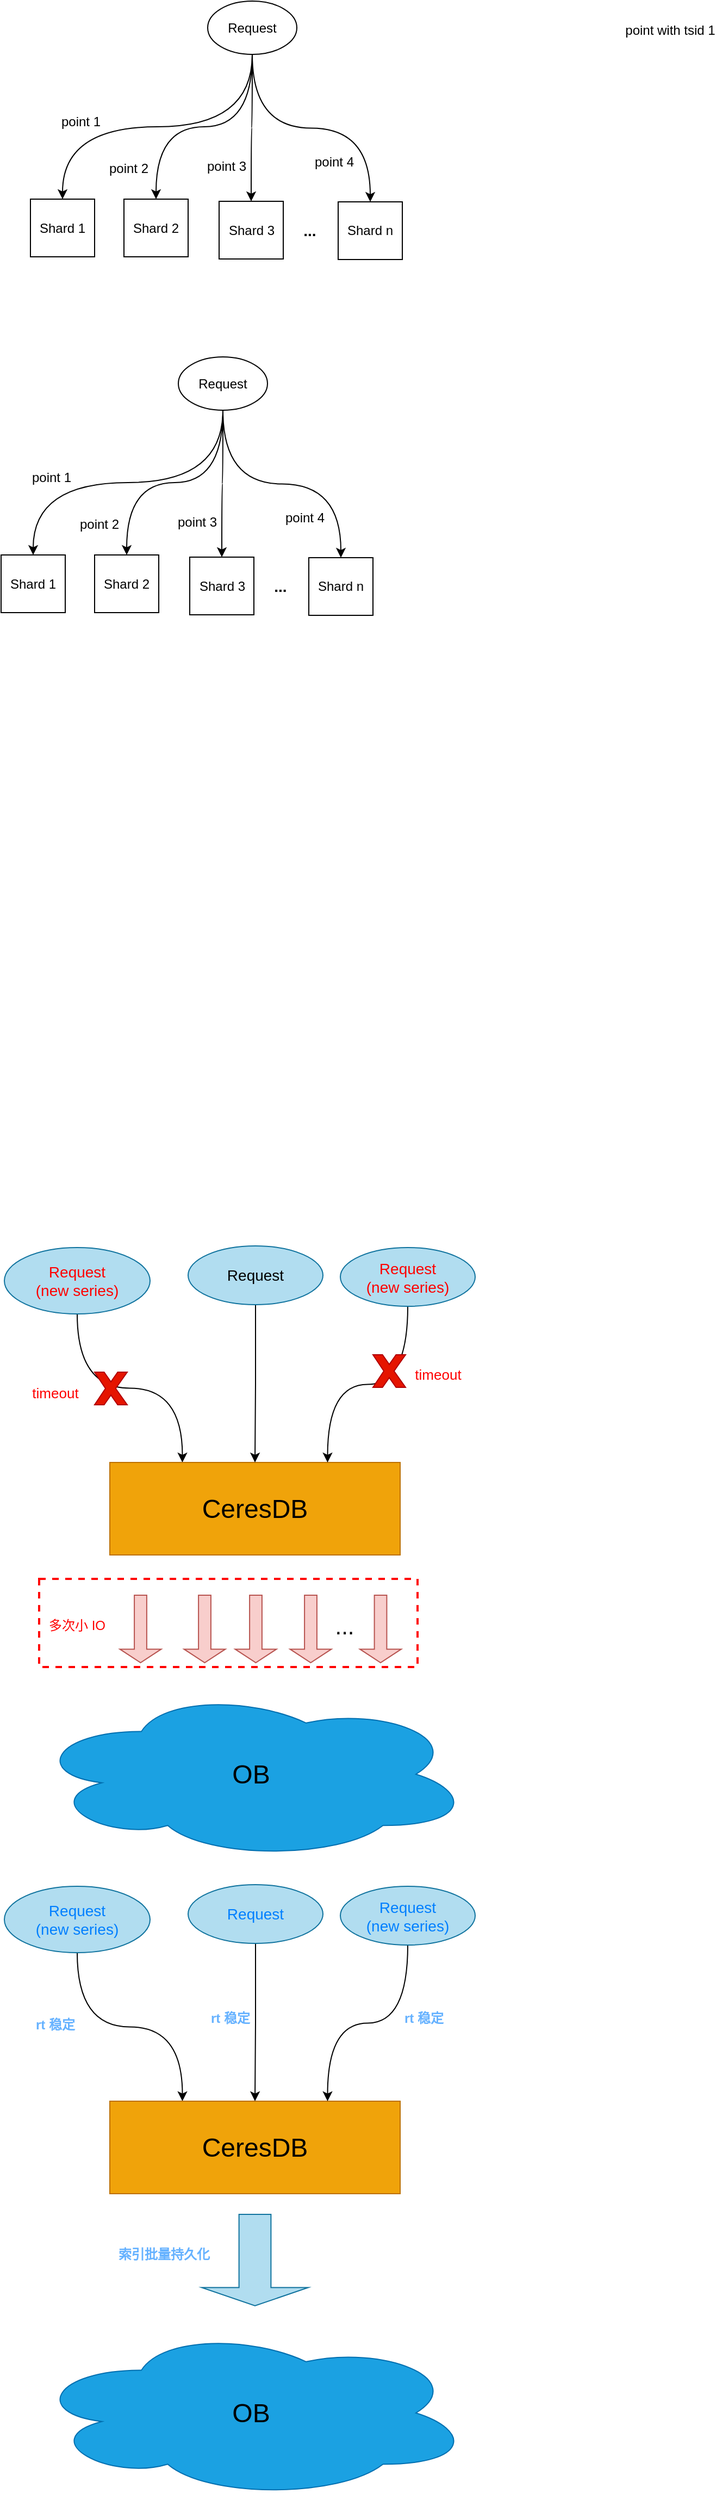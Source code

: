 <mxfile version="24.2.5" type="github">
  <diagram name="第 1 页" id="4eD5olztFj8iXB_CzwBV">
    <mxGraphModel dx="1414" dy="676" grid="0" gridSize="10" guides="1" tooltips="1" connect="1" arrows="1" fold="1" page="1" pageScale="1" pageWidth="827" pageHeight="1169" math="0" shadow="0">
      <root>
        <mxCell id="0" />
        <mxCell id="1" parent="0" />
        <mxCell id="aEpaKAEor4tGHaOe5oYI-53" value="" style="rounded=0;whiteSpace=wrap;html=1;dashed=1;strokeWidth=2;strokeColor=#FF0000;" parent="1" vertex="1">
          <mxGeometry x="189" y="1541" width="348" height="81" as="geometry" />
        </mxCell>
        <mxCell id="8xl8P2f6IacvxI6EaS5q-1" value="Shard 1" style="rounded=0;whiteSpace=wrap;html=1;" parent="1" vertex="1">
          <mxGeometry x="181" y="273" width="59" height="53" as="geometry" />
        </mxCell>
        <mxCell id="8xl8P2f6IacvxI6EaS5q-8" style="edgeStyle=orthogonalEdgeStyle;rounded=0;orthogonalLoop=1;jettySize=auto;html=1;exitX=0.5;exitY=1;exitDx=0;exitDy=0;entryX=0.5;entryY=0;entryDx=0;entryDy=0;curved=1;" parent="1" source="8xl8P2f6IacvxI6EaS5q-2" target="8xl8P2f6IacvxI6EaS5q-1" edge="1">
          <mxGeometry relative="1" as="geometry" />
        </mxCell>
        <mxCell id="8xl8P2f6IacvxI6EaS5q-9" style="edgeStyle=orthogonalEdgeStyle;rounded=0;orthogonalLoop=1;jettySize=auto;html=1;exitX=0.5;exitY=1;exitDx=0;exitDy=0;curved=1;" parent="1" source="8xl8P2f6IacvxI6EaS5q-2" target="8xl8P2f6IacvxI6EaS5q-4" edge="1">
          <mxGeometry relative="1" as="geometry" />
        </mxCell>
        <mxCell id="8xl8P2f6IacvxI6EaS5q-10" style="edgeStyle=orthogonalEdgeStyle;rounded=0;orthogonalLoop=1;jettySize=auto;html=1;exitX=0.5;exitY=1;exitDx=0;exitDy=0;curved=1;" parent="1" source="8xl8P2f6IacvxI6EaS5q-2" target="8xl8P2f6IacvxI6EaS5q-5" edge="1">
          <mxGeometry relative="1" as="geometry" />
        </mxCell>
        <mxCell id="8xl8P2f6IacvxI6EaS5q-11" style="edgeStyle=orthogonalEdgeStyle;rounded=0;orthogonalLoop=1;jettySize=auto;html=1;exitX=0.5;exitY=1;exitDx=0;exitDy=0;entryX=0.5;entryY=0;entryDx=0;entryDy=0;curved=1;" parent="1" source="8xl8P2f6IacvxI6EaS5q-2" target="8xl8P2f6IacvxI6EaS5q-6" edge="1">
          <mxGeometry relative="1" as="geometry" />
        </mxCell>
        <mxCell id="8xl8P2f6IacvxI6EaS5q-2" value="Request" style="ellipse;whiteSpace=wrap;html=1;" parent="1" vertex="1">
          <mxGeometry x="344" y="91" width="82" height="49" as="geometry" />
        </mxCell>
        <mxCell id="8xl8P2f6IacvxI6EaS5q-4" value="Shard 2" style="rounded=0;whiteSpace=wrap;html=1;" parent="1" vertex="1">
          <mxGeometry x="267" y="273" width="59" height="53" as="geometry" />
        </mxCell>
        <mxCell id="8xl8P2f6IacvxI6EaS5q-5" value="Shard 3" style="rounded=0;whiteSpace=wrap;html=1;" parent="1" vertex="1">
          <mxGeometry x="354.5" y="275" width="59" height="53" as="geometry" />
        </mxCell>
        <mxCell id="8xl8P2f6IacvxI6EaS5q-6" value="Shard n" style="rounded=0;whiteSpace=wrap;html=1;" parent="1" vertex="1">
          <mxGeometry x="464" y="275.5" width="59" height="53" as="geometry" />
        </mxCell>
        <mxCell id="8xl8P2f6IacvxI6EaS5q-7" value="&lt;font style=&quot;font-size: 14px;&quot;&gt;&lt;b&gt;...&lt;/b&gt;&lt;/font&gt;" style="text;html=1;align=center;verticalAlign=middle;whiteSpace=wrap;rounded=0;" parent="1" vertex="1">
          <mxGeometry x="408" y="287" width="60" height="30" as="geometry" />
        </mxCell>
        <mxCell id="8xl8P2f6IacvxI6EaS5q-12" value="point 1" style="text;html=1;align=center;verticalAlign=middle;whiteSpace=wrap;rounded=0;" parent="1" vertex="1">
          <mxGeometry x="181" y="187" width="93" height="30" as="geometry" />
        </mxCell>
        <mxCell id="8xl8P2f6IacvxI6EaS5q-13" value="point with tsid 1" style="text;html=1;align=center;verticalAlign=middle;whiteSpace=wrap;rounded=0;" parent="1" vertex="1">
          <mxGeometry x="723" y="103" width="93" height="30" as="geometry" />
        </mxCell>
        <mxCell id="8xl8P2f6IacvxI6EaS5q-14" value="point 2" style="text;html=1;align=center;verticalAlign=middle;whiteSpace=wrap;rounded=0;" parent="1" vertex="1">
          <mxGeometry x="225" y="230" width="93" height="30" as="geometry" />
        </mxCell>
        <mxCell id="8xl8P2f6IacvxI6EaS5q-15" value="point 3" style="text;html=1;align=center;verticalAlign=middle;whiteSpace=wrap;rounded=0;" parent="1" vertex="1">
          <mxGeometry x="315" y="228" width="93" height="30" as="geometry" />
        </mxCell>
        <mxCell id="8xl8P2f6IacvxI6EaS5q-16" value="point 4" style="text;html=1;align=center;verticalAlign=middle;whiteSpace=wrap;rounded=0;" parent="1" vertex="1">
          <mxGeometry x="414" y="224" width="93" height="30" as="geometry" />
        </mxCell>
        <mxCell id="aEpaKAEor4tGHaOe5oYI-1" value="Shard 1" style="rounded=0;whiteSpace=wrap;html=1;" parent="1" vertex="1">
          <mxGeometry x="154" y="600" width="59" height="53" as="geometry" />
        </mxCell>
        <mxCell id="aEpaKAEor4tGHaOe5oYI-2" style="edgeStyle=orthogonalEdgeStyle;rounded=0;orthogonalLoop=1;jettySize=auto;html=1;exitX=0.5;exitY=1;exitDx=0;exitDy=0;entryX=0.5;entryY=0;entryDx=0;entryDy=0;curved=1;" parent="1" source="aEpaKAEor4tGHaOe5oYI-6" target="aEpaKAEor4tGHaOe5oYI-1" edge="1">
          <mxGeometry relative="1" as="geometry" />
        </mxCell>
        <mxCell id="aEpaKAEor4tGHaOe5oYI-3" style="edgeStyle=orthogonalEdgeStyle;rounded=0;orthogonalLoop=1;jettySize=auto;html=1;exitX=0.5;exitY=1;exitDx=0;exitDy=0;curved=1;" parent="1" source="aEpaKAEor4tGHaOe5oYI-6" target="aEpaKAEor4tGHaOe5oYI-7" edge="1">
          <mxGeometry relative="1" as="geometry" />
        </mxCell>
        <mxCell id="aEpaKAEor4tGHaOe5oYI-4" style="edgeStyle=orthogonalEdgeStyle;rounded=0;orthogonalLoop=1;jettySize=auto;html=1;exitX=0.5;exitY=1;exitDx=0;exitDy=0;curved=1;" parent="1" source="aEpaKAEor4tGHaOe5oYI-6" target="aEpaKAEor4tGHaOe5oYI-8" edge="1">
          <mxGeometry relative="1" as="geometry" />
        </mxCell>
        <mxCell id="aEpaKAEor4tGHaOe5oYI-5" style="edgeStyle=orthogonalEdgeStyle;rounded=0;orthogonalLoop=1;jettySize=auto;html=1;exitX=0.5;exitY=1;exitDx=0;exitDy=0;entryX=0.5;entryY=0;entryDx=0;entryDy=0;curved=1;" parent="1" source="aEpaKAEor4tGHaOe5oYI-6" target="aEpaKAEor4tGHaOe5oYI-9" edge="1">
          <mxGeometry relative="1" as="geometry" />
        </mxCell>
        <mxCell id="aEpaKAEor4tGHaOe5oYI-6" value="Request" style="ellipse;whiteSpace=wrap;html=1;" parent="1" vertex="1">
          <mxGeometry x="317" y="418" width="82" height="49" as="geometry" />
        </mxCell>
        <mxCell id="aEpaKAEor4tGHaOe5oYI-7" value="Shard 2" style="rounded=0;whiteSpace=wrap;html=1;" parent="1" vertex="1">
          <mxGeometry x="240" y="600" width="59" height="53" as="geometry" />
        </mxCell>
        <mxCell id="aEpaKAEor4tGHaOe5oYI-8" value="Shard 3" style="rounded=0;whiteSpace=wrap;html=1;" parent="1" vertex="1">
          <mxGeometry x="327.5" y="602" width="59" height="53" as="geometry" />
        </mxCell>
        <mxCell id="aEpaKAEor4tGHaOe5oYI-9" value="Shard n" style="rounded=0;whiteSpace=wrap;html=1;" parent="1" vertex="1">
          <mxGeometry x="437" y="602.5" width="59" height="53" as="geometry" />
        </mxCell>
        <mxCell id="aEpaKAEor4tGHaOe5oYI-10" value="&lt;font style=&quot;font-size: 14px;&quot;&gt;&lt;b&gt;...&lt;/b&gt;&lt;/font&gt;" style="text;html=1;align=center;verticalAlign=middle;whiteSpace=wrap;rounded=0;" parent="1" vertex="1">
          <mxGeometry x="381" y="614" width="60" height="30" as="geometry" />
        </mxCell>
        <mxCell id="aEpaKAEor4tGHaOe5oYI-11" value="point 1" style="text;html=1;align=center;verticalAlign=middle;whiteSpace=wrap;rounded=0;" parent="1" vertex="1">
          <mxGeometry x="154" y="514" width="93" height="30" as="geometry" />
        </mxCell>
        <mxCell id="aEpaKAEor4tGHaOe5oYI-12" value="point 2" style="text;html=1;align=center;verticalAlign=middle;whiteSpace=wrap;rounded=0;" parent="1" vertex="1">
          <mxGeometry x="198" y="557" width="93" height="30" as="geometry" />
        </mxCell>
        <mxCell id="aEpaKAEor4tGHaOe5oYI-13" value="point 3" style="text;html=1;align=center;verticalAlign=middle;whiteSpace=wrap;rounded=0;" parent="1" vertex="1">
          <mxGeometry x="288" y="555" width="93" height="30" as="geometry" />
        </mxCell>
        <mxCell id="aEpaKAEor4tGHaOe5oYI-14" value="point 4" style="text;html=1;align=center;verticalAlign=middle;whiteSpace=wrap;rounded=0;" parent="1" vertex="1">
          <mxGeometry x="387" y="551" width="93" height="30" as="geometry" />
        </mxCell>
        <mxCell id="aEpaKAEor4tGHaOe5oYI-23" style="edgeStyle=orthogonalEdgeStyle;rounded=0;orthogonalLoop=1;jettySize=auto;html=1;exitX=0.5;exitY=1;exitDx=0;exitDy=0;entryX=0.25;entryY=0;entryDx=0;entryDy=0;curved=1;fillColor=#ffe6cc;strokeColor=#000000;strokeWidth=1;" parent="1" source="aEpaKAEor4tGHaOe5oYI-15" target="aEpaKAEor4tGHaOe5oYI-16" edge="1">
          <mxGeometry relative="1" as="geometry" />
        </mxCell>
        <mxCell id="aEpaKAEor4tGHaOe5oYI-15" value="&lt;font color=&quot;#ff0000&quot; style=&quot;font-size: 14px;&quot;&gt;Request&lt;br&gt;(new series)&lt;/font&gt;" style="ellipse;whiteSpace=wrap;html=1;fillColor=#b1ddf0;strokeColor=#10739e;" parent="1" vertex="1">
          <mxGeometry x="157" y="1236.5" width="134" height="61" as="geometry" />
        </mxCell>
        <mxCell id="aEpaKAEor4tGHaOe5oYI-16" value="&lt;font style=&quot;font-size: 24px;&quot;&gt;CeresDB&lt;/font&gt;" style="rounded=0;whiteSpace=wrap;html=1;fillColor=#f0a30a;strokeColor=#BD7000;fontColor=#000000;" parent="1" vertex="1">
          <mxGeometry x="254" y="1434" width="267" height="85" as="geometry" />
        </mxCell>
        <mxCell id="aEpaKAEor4tGHaOe5oYI-19" value="&lt;font color=&quot;#000000&quot; style=&quot;font-size: 24px;&quot;&gt;OB&lt;/font&gt;" style="ellipse;shape=cloud;whiteSpace=wrap;html=1;fillColor=#1ba1e2;strokeColor=#006EAF;fontColor=#ffffff;" parent="1" vertex="1">
          <mxGeometry x="182" y="1642" width="404" height="157" as="geometry" />
        </mxCell>
        <mxCell id="aEpaKAEor4tGHaOe5oYI-24" style="edgeStyle=orthogonalEdgeStyle;rounded=0;orthogonalLoop=1;jettySize=auto;html=1;exitX=0.5;exitY=1;exitDx=0;exitDy=0;entryX=0.5;entryY=0;entryDx=0;entryDy=0;" parent="1" source="aEpaKAEor4tGHaOe5oYI-21" target="aEpaKAEor4tGHaOe5oYI-16" edge="1">
          <mxGeometry relative="1" as="geometry" />
        </mxCell>
        <mxCell id="aEpaKAEor4tGHaOe5oYI-21" value="&lt;font style=&quot;font-size: 14px;&quot;&gt;Request&lt;/font&gt;" style="ellipse;whiteSpace=wrap;html=1;fillColor=#b1ddf0;strokeColor=#10739e;" parent="1" vertex="1">
          <mxGeometry x="326" y="1235" width="124" height="54" as="geometry" />
        </mxCell>
        <mxCell id="aEpaKAEor4tGHaOe5oYI-27" value="" style="verticalLabelPosition=bottom;verticalAlign=top;html=1;shape=mxgraph.basic.x;fillColor=#e51400;fontColor=#ffffff;strokeColor=#B20000;" parent="1" vertex="1">
          <mxGeometry x="240" y="1351" width="30" height="30" as="geometry" />
        </mxCell>
        <mxCell id="aEpaKAEor4tGHaOe5oYI-35" value="&lt;font style=&quot;font-size: 13px;&quot; color=&quot;#ff0000&quot;&gt;timeout&lt;/font&gt;" style="text;html=1;align=center;verticalAlign=middle;whiteSpace=wrap;rounded=0;" parent="1" vertex="1">
          <mxGeometry x="174" y="1355" width="60" height="30" as="geometry" />
        </mxCell>
        <mxCell id="aEpaKAEor4tGHaOe5oYI-43" style="edgeStyle=orthogonalEdgeStyle;rounded=0;orthogonalLoop=1;jettySize=auto;html=1;exitX=0.5;exitY=1;exitDx=0;exitDy=0;entryX=0.75;entryY=0;entryDx=0;entryDy=0;curved=1;" parent="1" source="aEpaKAEor4tGHaOe5oYI-37" target="aEpaKAEor4tGHaOe5oYI-16" edge="1">
          <mxGeometry relative="1" as="geometry" />
        </mxCell>
        <mxCell id="aEpaKAEor4tGHaOe5oYI-37" value="&lt;font color=&quot;#ff0000&quot; style=&quot;font-size: 14px;&quot;&gt;Request&lt;br&gt;(new series)&lt;/font&gt;" style="ellipse;whiteSpace=wrap;html=1;fillColor=#b1ddf0;strokeColor=#10739e;" parent="1" vertex="1">
          <mxGeometry x="466" y="1236.5" width="124" height="54" as="geometry" />
        </mxCell>
        <mxCell id="aEpaKAEor4tGHaOe5oYI-38" value="" style="verticalLabelPosition=bottom;verticalAlign=top;html=1;shape=mxgraph.basic.x;fillColor=#e51400;fontColor=#ffffff;strokeColor=#B20000;" parent="1" vertex="1">
          <mxGeometry x="496" y="1335" width="30" height="30" as="geometry" />
        </mxCell>
        <mxCell id="aEpaKAEor4tGHaOe5oYI-39" value="&lt;font style=&quot;font-size: 13px;&quot; color=&quot;#ff0000&quot;&gt;timeout&lt;/font&gt;" style="text;html=1;align=center;verticalAlign=middle;whiteSpace=wrap;rounded=0;" parent="1" vertex="1">
          <mxGeometry x="526" y="1338" width="60" height="30" as="geometry" />
        </mxCell>
        <mxCell id="aEpaKAEor4tGHaOe5oYI-46" value="" style="shape=singleArrow;direction=south;whiteSpace=wrap;html=1;fillColor=#f8cecc;strokeColor=#b85450;" parent="1" vertex="1">
          <mxGeometry x="263.25" y="1556" width="38" height="62" as="geometry" />
        </mxCell>
        <mxCell id="aEpaKAEor4tGHaOe5oYI-47" value="" style="shape=singleArrow;direction=south;whiteSpace=wrap;html=1;fillColor=#f8cecc;strokeColor=#b85450;" parent="1" vertex="1">
          <mxGeometry x="322.25" y="1556" width="38" height="62" as="geometry" />
        </mxCell>
        <mxCell id="aEpaKAEor4tGHaOe5oYI-48" value="" style="shape=singleArrow;direction=south;whiteSpace=wrap;html=1;fillColor=#f8cecc;strokeColor=#b85450;" parent="1" vertex="1">
          <mxGeometry x="369.25" y="1556" width="38" height="62" as="geometry" />
        </mxCell>
        <mxCell id="aEpaKAEor4tGHaOe5oYI-49" value="" style="shape=singleArrow;direction=south;whiteSpace=wrap;html=1;fillColor=#f8cecc;strokeColor=#b85450;" parent="1" vertex="1">
          <mxGeometry x="419.75" y="1556" width="38" height="62" as="geometry" />
        </mxCell>
        <mxCell id="aEpaKAEor4tGHaOe5oYI-50" value="" style="shape=singleArrow;direction=south;whiteSpace=wrap;html=1;fillColor=#f8cecc;strokeColor=#b85450;" parent="1" vertex="1">
          <mxGeometry x="484" y="1556" width="38" height="62" as="geometry" />
        </mxCell>
        <mxCell id="aEpaKAEor4tGHaOe5oYI-52" value="&lt;font style=&quot;font-size: 21px;&quot;&gt;...&lt;/font&gt;" style="text;html=1;align=center;verticalAlign=middle;whiteSpace=wrap;rounded=0;" parent="1" vertex="1">
          <mxGeometry x="440" y="1569" width="60" height="30" as="geometry" />
        </mxCell>
        <mxCell id="aEpaKAEor4tGHaOe5oYI-54" value="&lt;font color=&quot;#ff0000&quot;&gt;多次小 IO&lt;/font&gt;" style="text;html=1;align=center;verticalAlign=middle;whiteSpace=wrap;rounded=0;" parent="1" vertex="1">
          <mxGeometry x="194" y="1569" width="60" height="30" as="geometry" />
        </mxCell>
        <mxCell id="HKHk9-dIPiyXwODCzEUM-12" style="edgeStyle=orthogonalEdgeStyle;rounded=0;orthogonalLoop=1;jettySize=auto;html=1;exitX=0.5;exitY=1;exitDx=0;exitDy=0;entryX=0.25;entryY=0;entryDx=0;entryDy=0;curved=1;fillColor=#ffe6cc;strokeColor=#000000;strokeWidth=1;" edge="1" parent="1" source="HKHk9-dIPiyXwODCzEUM-13" target="HKHk9-dIPiyXwODCzEUM-14">
          <mxGeometry relative="1" as="geometry" />
        </mxCell>
        <mxCell id="HKHk9-dIPiyXwODCzEUM-13" value="&lt;font color=&quot;#007fff&quot; style=&quot;font-size: 14px;&quot;&gt;Request&lt;br&gt;(new series)&lt;/font&gt;" style="ellipse;whiteSpace=wrap;html=1;fillColor=#b1ddf0;strokeColor=#10739e;" vertex="1" parent="1">
          <mxGeometry x="157" y="1823.5" width="134" height="61" as="geometry" />
        </mxCell>
        <mxCell id="HKHk9-dIPiyXwODCzEUM-14" value="&lt;font style=&quot;font-size: 24px;&quot;&gt;CeresDB&lt;/font&gt;" style="rounded=0;whiteSpace=wrap;html=1;fillColor=#f0a30a;strokeColor=#BD7000;fontColor=#000000;" vertex="1" parent="1">
          <mxGeometry x="254" y="2021" width="267" height="85" as="geometry" />
        </mxCell>
        <mxCell id="HKHk9-dIPiyXwODCzEUM-15" value="&lt;font color=&quot;#000000&quot; style=&quot;font-size: 24px;&quot;&gt;OB&lt;/font&gt;" style="ellipse;shape=cloud;whiteSpace=wrap;html=1;fillColor=#1ba1e2;strokeColor=#006EAF;fontColor=#ffffff;" vertex="1" parent="1">
          <mxGeometry x="182" y="2229" width="404" height="157" as="geometry" />
        </mxCell>
        <mxCell id="HKHk9-dIPiyXwODCzEUM-16" style="edgeStyle=orthogonalEdgeStyle;rounded=0;orthogonalLoop=1;jettySize=auto;html=1;exitX=0.5;exitY=1;exitDx=0;exitDy=0;entryX=0.5;entryY=0;entryDx=0;entryDy=0;" edge="1" parent="1" source="HKHk9-dIPiyXwODCzEUM-17" target="HKHk9-dIPiyXwODCzEUM-14">
          <mxGeometry relative="1" as="geometry" />
        </mxCell>
        <mxCell id="HKHk9-dIPiyXwODCzEUM-17" value="&lt;font color=&quot;#007fff&quot; style=&quot;font-size: 14px;&quot;&gt;Request&lt;/font&gt;" style="ellipse;whiteSpace=wrap;html=1;fillColor=#b1ddf0;strokeColor=#10739e;" vertex="1" parent="1">
          <mxGeometry x="326" y="1822" width="124" height="54" as="geometry" />
        </mxCell>
        <mxCell id="HKHk9-dIPiyXwODCzEUM-18" style="edgeStyle=orthogonalEdgeStyle;rounded=0;orthogonalLoop=1;jettySize=auto;html=1;exitX=0.5;exitY=1;exitDx=0;exitDy=0;entryX=0.75;entryY=0;entryDx=0;entryDy=0;curved=1;" edge="1" parent="1" source="HKHk9-dIPiyXwODCzEUM-19" target="HKHk9-dIPiyXwODCzEUM-14">
          <mxGeometry relative="1" as="geometry" />
        </mxCell>
        <mxCell id="HKHk9-dIPiyXwODCzEUM-19" value="&lt;font color=&quot;#007fff&quot; style=&quot;font-size: 14px;&quot;&gt;Request&lt;br&gt;(new series)&lt;/font&gt;" style="ellipse;whiteSpace=wrap;html=1;fillColor=#b1ddf0;strokeColor=#10739e;" vertex="1" parent="1">
          <mxGeometry x="466" y="1823.5" width="124" height="54" as="geometry" />
        </mxCell>
        <mxCell id="HKHk9-dIPiyXwODCzEUM-20" value="" style="shape=singleArrow;direction=south;whiteSpace=wrap;html=1;fillColor=#b1ddf0;strokeColor=#10739e;" vertex="1" parent="1">
          <mxGeometry x="338.5" y="2125" width="98" height="84" as="geometry" />
        </mxCell>
        <mxCell id="HKHk9-dIPiyXwODCzEUM-21" value="&lt;b&gt;&lt;font color=&quot;#66b2ff&quot;&gt;索引批量持久化&lt;/font&gt;&lt;/b&gt;" style="text;html=1;align=center;verticalAlign=middle;whiteSpace=wrap;rounded=0;" vertex="1" parent="1">
          <mxGeometry x="257" y="2147" width="94" height="30" as="geometry" />
        </mxCell>
        <mxCell id="HKHk9-dIPiyXwODCzEUM-22" value="&lt;font color=&quot;#66b2ff&quot;&gt;&lt;b&gt;rt 稳定&lt;/b&gt;&lt;/font&gt;" style="text;html=1;align=center;verticalAlign=middle;whiteSpace=wrap;rounded=0;" vertex="1" parent="1">
          <mxGeometry x="157" y="1936" width="94" height="30" as="geometry" />
        </mxCell>
        <mxCell id="HKHk9-dIPiyXwODCzEUM-23" value="&lt;font color=&quot;#66b2ff&quot;&gt;&lt;b&gt;rt 稳定&lt;/b&gt;&lt;/font&gt;" style="text;html=1;align=center;verticalAlign=middle;whiteSpace=wrap;rounded=0;" vertex="1" parent="1">
          <mxGeometry x="318" y="1930" width="94" height="30" as="geometry" />
        </mxCell>
        <mxCell id="HKHk9-dIPiyXwODCzEUM-24" value="&lt;font color=&quot;#66b2ff&quot;&gt;&lt;b&gt;rt 稳定&lt;/b&gt;&lt;/font&gt;" style="text;html=1;align=center;verticalAlign=middle;whiteSpace=wrap;rounded=0;" vertex="1" parent="1">
          <mxGeometry x="496" y="1930" width="94" height="30" as="geometry" />
        </mxCell>
      </root>
    </mxGraphModel>
  </diagram>
</mxfile>
